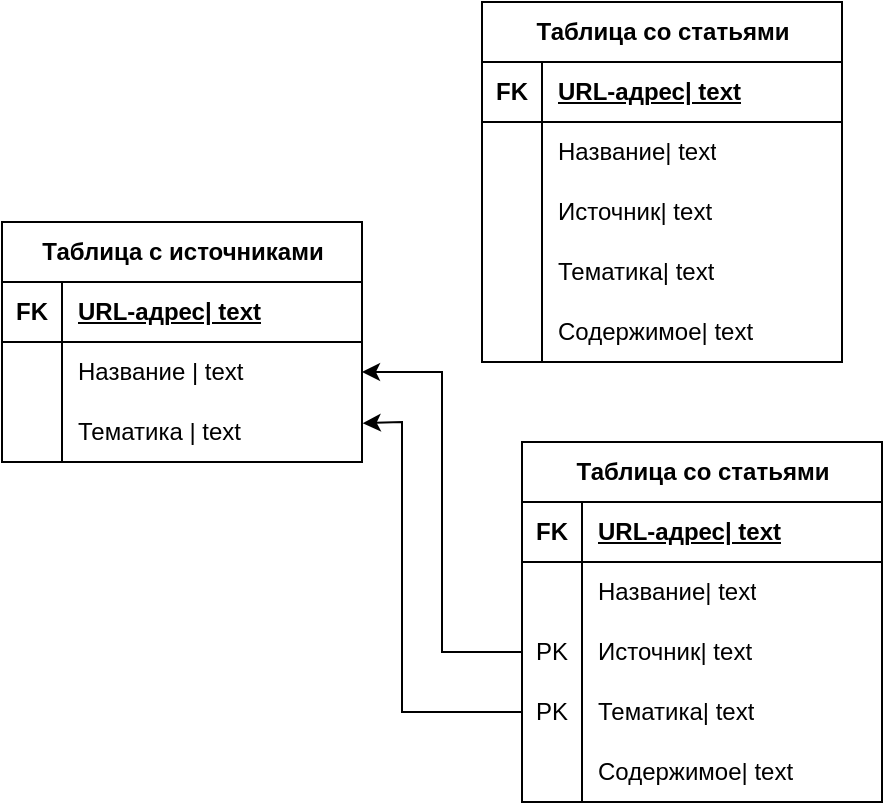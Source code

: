 <mxfile version="22.1.7" type="device">
  <diagram name="Страница — 1" id="Q-_qJqcdZbvMKC2lzRVP">
    <mxGraphModel dx="1434" dy="783" grid="1" gridSize="10" guides="1" tooltips="1" connect="1" arrows="1" fold="1" page="1" pageScale="1" pageWidth="827" pageHeight="1169" math="0" shadow="0">
      <root>
        <mxCell id="0" />
        <mxCell id="1" parent="0" />
        <mxCell id="mFltJY02m_QI7k_CXq2A-1" value="Таблица с источниками" style="shape=table;startSize=30;container=1;collapsible=1;childLayout=tableLayout;fixedRows=1;rowLines=0;fontStyle=1;align=center;resizeLast=1;html=1;" vertex="1" parent="1">
          <mxGeometry x="60" y="210" width="180" height="120" as="geometry" />
        </mxCell>
        <mxCell id="mFltJY02m_QI7k_CXq2A-2" value="" style="shape=tableRow;horizontal=0;startSize=0;swimlaneHead=0;swimlaneBody=0;fillColor=none;collapsible=0;dropTarget=0;points=[[0,0.5],[1,0.5]];portConstraint=eastwest;top=0;left=0;right=0;bottom=1;" vertex="1" parent="mFltJY02m_QI7k_CXq2A-1">
          <mxGeometry y="30" width="180" height="30" as="geometry" />
        </mxCell>
        <mxCell id="mFltJY02m_QI7k_CXq2A-3" value="FK" style="shape=partialRectangle;connectable=0;fillColor=none;top=0;left=0;bottom=0;right=0;fontStyle=1;overflow=hidden;whiteSpace=wrap;html=1;" vertex="1" parent="mFltJY02m_QI7k_CXq2A-2">
          <mxGeometry width="30" height="30" as="geometry">
            <mxRectangle width="30" height="30" as="alternateBounds" />
          </mxGeometry>
        </mxCell>
        <mxCell id="mFltJY02m_QI7k_CXq2A-4" value="URL-адрес| text" style="shape=partialRectangle;connectable=0;fillColor=none;top=0;left=0;bottom=0;right=0;align=left;spacingLeft=6;fontStyle=5;overflow=hidden;whiteSpace=wrap;html=1;" vertex="1" parent="mFltJY02m_QI7k_CXq2A-2">
          <mxGeometry x="30" width="150" height="30" as="geometry">
            <mxRectangle width="150" height="30" as="alternateBounds" />
          </mxGeometry>
        </mxCell>
        <mxCell id="mFltJY02m_QI7k_CXq2A-5" value="" style="shape=tableRow;horizontal=0;startSize=0;swimlaneHead=0;swimlaneBody=0;fillColor=none;collapsible=0;dropTarget=0;points=[[0,0.5],[1,0.5]];portConstraint=eastwest;top=0;left=0;right=0;bottom=0;" vertex="1" parent="mFltJY02m_QI7k_CXq2A-1">
          <mxGeometry y="60" width="180" height="30" as="geometry" />
        </mxCell>
        <mxCell id="mFltJY02m_QI7k_CXq2A-6" value="" style="shape=partialRectangle;connectable=0;fillColor=none;top=0;left=0;bottom=0;right=0;editable=1;overflow=hidden;whiteSpace=wrap;html=1;" vertex="1" parent="mFltJY02m_QI7k_CXq2A-5">
          <mxGeometry width="30" height="30" as="geometry">
            <mxRectangle width="30" height="30" as="alternateBounds" />
          </mxGeometry>
        </mxCell>
        <mxCell id="mFltJY02m_QI7k_CXq2A-7" value="Название | text" style="shape=partialRectangle;connectable=0;fillColor=none;top=0;left=0;bottom=0;right=0;align=left;spacingLeft=6;overflow=hidden;whiteSpace=wrap;html=1;" vertex="1" parent="mFltJY02m_QI7k_CXq2A-5">
          <mxGeometry x="30" width="150" height="30" as="geometry">
            <mxRectangle width="150" height="30" as="alternateBounds" />
          </mxGeometry>
        </mxCell>
        <mxCell id="mFltJY02m_QI7k_CXq2A-8" value="" style="shape=tableRow;horizontal=0;startSize=0;swimlaneHead=0;swimlaneBody=0;fillColor=none;collapsible=0;dropTarget=0;points=[[0,0.5],[1,0.5]];portConstraint=eastwest;top=0;left=0;right=0;bottom=0;" vertex="1" parent="mFltJY02m_QI7k_CXq2A-1">
          <mxGeometry y="90" width="180" height="30" as="geometry" />
        </mxCell>
        <mxCell id="mFltJY02m_QI7k_CXq2A-9" value="" style="shape=partialRectangle;connectable=0;fillColor=none;top=0;left=0;bottom=0;right=0;editable=1;overflow=hidden;whiteSpace=wrap;html=1;" vertex="1" parent="mFltJY02m_QI7k_CXq2A-8">
          <mxGeometry width="30" height="30" as="geometry">
            <mxRectangle width="30" height="30" as="alternateBounds" />
          </mxGeometry>
        </mxCell>
        <mxCell id="mFltJY02m_QI7k_CXq2A-10" value="Тематика | text" style="shape=partialRectangle;connectable=0;fillColor=none;top=0;left=0;bottom=0;right=0;align=left;spacingLeft=6;overflow=hidden;whiteSpace=wrap;html=1;" vertex="1" parent="mFltJY02m_QI7k_CXq2A-8">
          <mxGeometry x="30" width="150" height="30" as="geometry">
            <mxRectangle width="150" height="30" as="alternateBounds" />
          </mxGeometry>
        </mxCell>
        <mxCell id="mFltJY02m_QI7k_CXq2A-11" value="Таблица со статьями" style="shape=table;startSize=30;container=1;collapsible=1;childLayout=tableLayout;fixedRows=1;rowLines=0;fontStyle=1;align=center;resizeLast=1;html=1;" vertex="1" parent="1">
          <mxGeometry x="300" y="100" width="180" height="180" as="geometry">
            <mxRectangle x="140" y="310" width="170" height="30" as="alternateBounds" />
          </mxGeometry>
        </mxCell>
        <mxCell id="mFltJY02m_QI7k_CXq2A-12" value="" style="shape=tableRow;horizontal=0;startSize=0;swimlaneHead=0;swimlaneBody=0;fillColor=none;collapsible=0;dropTarget=0;points=[[0,0.5],[1,0.5]];portConstraint=eastwest;top=0;left=0;right=0;bottom=1;" vertex="1" parent="mFltJY02m_QI7k_CXq2A-11">
          <mxGeometry y="30" width="180" height="30" as="geometry" />
        </mxCell>
        <mxCell id="mFltJY02m_QI7k_CXq2A-13" value="FK" style="shape=partialRectangle;connectable=0;fillColor=none;top=0;left=0;bottom=0;right=0;fontStyle=1;overflow=hidden;whiteSpace=wrap;html=1;" vertex="1" parent="mFltJY02m_QI7k_CXq2A-12">
          <mxGeometry width="30" height="30" as="geometry">
            <mxRectangle width="30" height="30" as="alternateBounds" />
          </mxGeometry>
        </mxCell>
        <mxCell id="mFltJY02m_QI7k_CXq2A-14" value="URL-адрес| text" style="shape=partialRectangle;connectable=0;fillColor=none;top=0;left=0;bottom=0;right=0;align=left;spacingLeft=6;fontStyle=5;overflow=hidden;whiteSpace=wrap;html=1;" vertex="1" parent="mFltJY02m_QI7k_CXq2A-12">
          <mxGeometry x="30" width="150" height="30" as="geometry">
            <mxRectangle width="150" height="30" as="alternateBounds" />
          </mxGeometry>
        </mxCell>
        <mxCell id="mFltJY02m_QI7k_CXq2A-15" value="" style="shape=tableRow;horizontal=0;startSize=0;swimlaneHead=0;swimlaneBody=0;fillColor=none;collapsible=0;dropTarget=0;points=[[0,0.5],[1,0.5]];portConstraint=eastwest;top=0;left=0;right=0;bottom=0;" vertex="1" parent="mFltJY02m_QI7k_CXq2A-11">
          <mxGeometry y="60" width="180" height="30" as="geometry" />
        </mxCell>
        <mxCell id="mFltJY02m_QI7k_CXq2A-16" value="" style="shape=partialRectangle;connectable=0;fillColor=none;top=0;left=0;bottom=0;right=0;editable=1;overflow=hidden;whiteSpace=wrap;html=1;" vertex="1" parent="mFltJY02m_QI7k_CXq2A-15">
          <mxGeometry width="30" height="30" as="geometry">
            <mxRectangle width="30" height="30" as="alternateBounds" />
          </mxGeometry>
        </mxCell>
        <mxCell id="mFltJY02m_QI7k_CXq2A-17" value="Название| text" style="shape=partialRectangle;connectable=0;fillColor=none;top=0;left=0;bottom=0;right=0;align=left;spacingLeft=6;overflow=hidden;whiteSpace=wrap;html=1;" vertex="1" parent="mFltJY02m_QI7k_CXq2A-15">
          <mxGeometry x="30" width="150" height="30" as="geometry">
            <mxRectangle width="150" height="30" as="alternateBounds" />
          </mxGeometry>
        </mxCell>
        <mxCell id="mFltJY02m_QI7k_CXq2A-18" value="" style="shape=tableRow;horizontal=0;startSize=0;swimlaneHead=0;swimlaneBody=0;fillColor=none;collapsible=0;dropTarget=0;points=[[0,0.5],[1,0.5]];portConstraint=eastwest;top=0;left=0;right=0;bottom=0;" vertex="1" parent="mFltJY02m_QI7k_CXq2A-11">
          <mxGeometry y="90" width="180" height="30" as="geometry" />
        </mxCell>
        <mxCell id="mFltJY02m_QI7k_CXq2A-19" value="" style="shape=partialRectangle;connectable=0;fillColor=none;top=0;left=0;bottom=0;right=0;editable=1;overflow=hidden;whiteSpace=wrap;html=1;" vertex="1" parent="mFltJY02m_QI7k_CXq2A-18">
          <mxGeometry width="30" height="30" as="geometry">
            <mxRectangle width="30" height="30" as="alternateBounds" />
          </mxGeometry>
        </mxCell>
        <mxCell id="mFltJY02m_QI7k_CXq2A-20" value="Источник| text" style="shape=partialRectangle;connectable=0;fillColor=none;top=0;left=0;bottom=0;right=0;align=left;spacingLeft=6;overflow=hidden;whiteSpace=wrap;html=1;" vertex="1" parent="mFltJY02m_QI7k_CXq2A-18">
          <mxGeometry x="30" width="150" height="30" as="geometry">
            <mxRectangle width="150" height="30" as="alternateBounds" />
          </mxGeometry>
        </mxCell>
        <mxCell id="mFltJY02m_QI7k_CXq2A-21" value="" style="shape=tableRow;horizontal=0;startSize=0;swimlaneHead=0;swimlaneBody=0;fillColor=none;collapsible=0;dropTarget=0;points=[[0,0.5],[1,0.5]];portConstraint=eastwest;top=0;left=0;right=0;bottom=0;" vertex="1" parent="mFltJY02m_QI7k_CXq2A-11">
          <mxGeometry y="120" width="180" height="30" as="geometry" />
        </mxCell>
        <mxCell id="mFltJY02m_QI7k_CXq2A-22" value="" style="shape=partialRectangle;connectable=0;fillColor=none;top=0;left=0;bottom=0;right=0;editable=1;overflow=hidden;whiteSpace=wrap;html=1;" vertex="1" parent="mFltJY02m_QI7k_CXq2A-21">
          <mxGeometry width="30" height="30" as="geometry">
            <mxRectangle width="30" height="30" as="alternateBounds" />
          </mxGeometry>
        </mxCell>
        <mxCell id="mFltJY02m_QI7k_CXq2A-23" value="Тематика| text" style="shape=partialRectangle;connectable=0;fillColor=none;top=0;left=0;bottom=0;right=0;align=left;spacingLeft=6;overflow=hidden;whiteSpace=wrap;html=1;" vertex="1" parent="mFltJY02m_QI7k_CXq2A-21">
          <mxGeometry x="30" width="150" height="30" as="geometry">
            <mxRectangle width="150" height="30" as="alternateBounds" />
          </mxGeometry>
        </mxCell>
        <mxCell id="mFltJY02m_QI7k_CXq2A-24" value="" style="shape=tableRow;horizontal=0;startSize=0;swimlaneHead=0;swimlaneBody=0;fillColor=none;collapsible=0;dropTarget=0;points=[[0,0.5],[1,0.5]];portConstraint=eastwest;top=0;left=0;right=0;bottom=0;" vertex="1" parent="mFltJY02m_QI7k_CXq2A-11">
          <mxGeometry y="150" width="180" height="30" as="geometry" />
        </mxCell>
        <mxCell id="mFltJY02m_QI7k_CXq2A-25" value="" style="shape=partialRectangle;connectable=0;fillColor=none;top=0;left=0;bottom=0;right=0;editable=1;overflow=hidden;whiteSpace=wrap;html=1;" vertex="1" parent="mFltJY02m_QI7k_CXq2A-24">
          <mxGeometry width="30" height="30" as="geometry">
            <mxRectangle width="30" height="30" as="alternateBounds" />
          </mxGeometry>
        </mxCell>
        <mxCell id="mFltJY02m_QI7k_CXq2A-26" value="Содержимое| text" style="shape=partialRectangle;connectable=0;fillColor=none;top=0;left=0;bottom=0;right=0;align=left;spacingLeft=6;overflow=hidden;whiteSpace=wrap;html=1;" vertex="1" parent="mFltJY02m_QI7k_CXq2A-24">
          <mxGeometry x="30" width="150" height="30" as="geometry">
            <mxRectangle width="150" height="30" as="alternateBounds" />
          </mxGeometry>
        </mxCell>
        <mxCell id="mFltJY02m_QI7k_CXq2A-27" value="Таблица со статьями" style="shape=table;startSize=30;container=1;collapsible=1;childLayout=tableLayout;fixedRows=1;rowLines=0;fontStyle=1;align=center;resizeLast=1;html=1;" vertex="1" parent="1">
          <mxGeometry x="320" y="320" width="180" height="180" as="geometry">
            <mxRectangle x="130" y="440" width="170" height="30" as="alternateBounds" />
          </mxGeometry>
        </mxCell>
        <mxCell id="mFltJY02m_QI7k_CXq2A-28" value="" style="shape=tableRow;horizontal=0;startSize=0;swimlaneHead=0;swimlaneBody=0;fillColor=none;collapsible=0;dropTarget=0;points=[[0,0.5],[1,0.5]];portConstraint=eastwest;top=0;left=0;right=0;bottom=1;" vertex="1" parent="mFltJY02m_QI7k_CXq2A-27">
          <mxGeometry y="30" width="180" height="30" as="geometry" />
        </mxCell>
        <mxCell id="mFltJY02m_QI7k_CXq2A-29" value="FK" style="shape=partialRectangle;connectable=0;fillColor=none;top=0;left=0;bottom=0;right=0;fontStyle=1;overflow=hidden;whiteSpace=wrap;html=1;" vertex="1" parent="mFltJY02m_QI7k_CXq2A-28">
          <mxGeometry width="30" height="30" as="geometry">
            <mxRectangle width="30" height="30" as="alternateBounds" />
          </mxGeometry>
        </mxCell>
        <mxCell id="mFltJY02m_QI7k_CXq2A-30" value="URL-адрес| text" style="shape=partialRectangle;connectable=0;fillColor=none;top=0;left=0;bottom=0;right=0;align=left;spacingLeft=6;fontStyle=5;overflow=hidden;whiteSpace=wrap;html=1;" vertex="1" parent="mFltJY02m_QI7k_CXq2A-28">
          <mxGeometry x="30" width="150" height="30" as="geometry">
            <mxRectangle width="150" height="30" as="alternateBounds" />
          </mxGeometry>
        </mxCell>
        <mxCell id="mFltJY02m_QI7k_CXq2A-31" value="" style="shape=tableRow;horizontal=0;startSize=0;swimlaneHead=0;swimlaneBody=0;fillColor=none;collapsible=0;dropTarget=0;points=[[0,0.5],[1,0.5]];portConstraint=eastwest;top=0;left=0;right=0;bottom=0;" vertex="1" parent="mFltJY02m_QI7k_CXq2A-27">
          <mxGeometry y="60" width="180" height="30" as="geometry" />
        </mxCell>
        <mxCell id="mFltJY02m_QI7k_CXq2A-32" value="" style="shape=partialRectangle;connectable=0;fillColor=none;top=0;left=0;bottom=0;right=0;editable=1;overflow=hidden;whiteSpace=wrap;html=1;" vertex="1" parent="mFltJY02m_QI7k_CXq2A-31">
          <mxGeometry width="30" height="30" as="geometry">
            <mxRectangle width="30" height="30" as="alternateBounds" />
          </mxGeometry>
        </mxCell>
        <mxCell id="mFltJY02m_QI7k_CXq2A-33" value="Название| text" style="shape=partialRectangle;connectable=0;fillColor=none;top=0;left=0;bottom=0;right=0;align=left;spacingLeft=6;overflow=hidden;whiteSpace=wrap;html=1;" vertex="1" parent="mFltJY02m_QI7k_CXq2A-31">
          <mxGeometry x="30" width="150" height="30" as="geometry">
            <mxRectangle width="150" height="30" as="alternateBounds" />
          </mxGeometry>
        </mxCell>
        <mxCell id="mFltJY02m_QI7k_CXq2A-34" value="" style="shape=tableRow;horizontal=0;startSize=0;swimlaneHead=0;swimlaneBody=0;fillColor=none;collapsible=0;dropTarget=0;points=[[0,0.5],[1,0.5]];portConstraint=eastwest;top=0;left=0;right=0;bottom=0;" vertex="1" parent="mFltJY02m_QI7k_CXq2A-27">
          <mxGeometry y="90" width="180" height="30" as="geometry" />
        </mxCell>
        <mxCell id="mFltJY02m_QI7k_CXq2A-35" value="PK" style="shape=partialRectangle;connectable=0;fillColor=none;top=0;left=0;bottom=0;right=0;editable=1;overflow=hidden;whiteSpace=wrap;html=1;" vertex="1" parent="mFltJY02m_QI7k_CXq2A-34">
          <mxGeometry width="30" height="30" as="geometry">
            <mxRectangle width="30" height="30" as="alternateBounds" />
          </mxGeometry>
        </mxCell>
        <mxCell id="mFltJY02m_QI7k_CXq2A-36" value="Источник| text" style="shape=partialRectangle;connectable=0;fillColor=none;top=0;left=0;bottom=0;right=0;align=left;spacingLeft=6;overflow=hidden;whiteSpace=wrap;html=1;" vertex="1" parent="mFltJY02m_QI7k_CXq2A-34">
          <mxGeometry x="30" width="150" height="30" as="geometry">
            <mxRectangle width="150" height="30" as="alternateBounds" />
          </mxGeometry>
        </mxCell>
        <mxCell id="mFltJY02m_QI7k_CXq2A-37" value="" style="shape=tableRow;horizontal=0;startSize=0;swimlaneHead=0;swimlaneBody=0;fillColor=none;collapsible=0;dropTarget=0;points=[[0,0.5],[1,0.5]];portConstraint=eastwest;top=0;left=0;right=0;bottom=0;" vertex="1" parent="mFltJY02m_QI7k_CXq2A-27">
          <mxGeometry y="120" width="180" height="30" as="geometry" />
        </mxCell>
        <mxCell id="mFltJY02m_QI7k_CXq2A-38" value="PK" style="shape=partialRectangle;connectable=0;fillColor=none;top=0;left=0;bottom=0;right=0;editable=1;overflow=hidden;whiteSpace=wrap;html=1;" vertex="1" parent="mFltJY02m_QI7k_CXq2A-37">
          <mxGeometry width="30" height="30" as="geometry">
            <mxRectangle width="30" height="30" as="alternateBounds" />
          </mxGeometry>
        </mxCell>
        <mxCell id="mFltJY02m_QI7k_CXq2A-39" value="Тематика| text" style="shape=partialRectangle;connectable=0;fillColor=none;top=0;left=0;bottom=0;right=0;align=left;spacingLeft=6;overflow=hidden;whiteSpace=wrap;html=1;" vertex="1" parent="mFltJY02m_QI7k_CXq2A-37">
          <mxGeometry x="30" width="150" height="30" as="geometry">
            <mxRectangle width="150" height="30" as="alternateBounds" />
          </mxGeometry>
        </mxCell>
        <mxCell id="mFltJY02m_QI7k_CXq2A-40" value="" style="shape=tableRow;horizontal=0;startSize=0;swimlaneHead=0;swimlaneBody=0;fillColor=none;collapsible=0;dropTarget=0;points=[[0,0.5],[1,0.5]];portConstraint=eastwest;top=0;left=0;right=0;bottom=0;" vertex="1" parent="mFltJY02m_QI7k_CXq2A-27">
          <mxGeometry y="150" width="180" height="30" as="geometry" />
        </mxCell>
        <mxCell id="mFltJY02m_QI7k_CXq2A-41" value="" style="shape=partialRectangle;connectable=0;fillColor=none;top=0;left=0;bottom=0;right=0;editable=1;overflow=hidden;whiteSpace=wrap;html=1;" vertex="1" parent="mFltJY02m_QI7k_CXq2A-40">
          <mxGeometry width="30" height="30" as="geometry">
            <mxRectangle width="30" height="30" as="alternateBounds" />
          </mxGeometry>
        </mxCell>
        <mxCell id="mFltJY02m_QI7k_CXq2A-42" value="Содержимое| text" style="shape=partialRectangle;connectable=0;fillColor=none;top=0;left=0;bottom=0;right=0;align=left;spacingLeft=6;overflow=hidden;whiteSpace=wrap;html=1;" vertex="1" parent="mFltJY02m_QI7k_CXq2A-40">
          <mxGeometry x="30" width="150" height="30" as="geometry">
            <mxRectangle width="150" height="30" as="alternateBounds" />
          </mxGeometry>
        </mxCell>
        <mxCell id="mFltJY02m_QI7k_CXq2A-43" value="" style="endArrow=classic;html=1;rounded=0;exitX=0;exitY=0.5;exitDx=0;exitDy=0;entryX=1;entryY=0.5;entryDx=0;entryDy=0;" edge="1" parent="1" source="mFltJY02m_QI7k_CXq2A-34" target="mFltJY02m_QI7k_CXq2A-5">
          <mxGeometry width="50" height="50" relative="1" as="geometry">
            <mxPoint x="550" y="330" as="sourcePoint" />
            <mxPoint x="600" y="280" as="targetPoint" />
            <Array as="points">
              <mxPoint x="280" y="425" />
              <mxPoint x="280" y="285" />
            </Array>
          </mxGeometry>
        </mxCell>
        <mxCell id="mFltJY02m_QI7k_CXq2A-44" value="" style="endArrow=classic;html=1;rounded=0;exitX=0;exitY=0.5;exitDx=0;exitDy=0;entryX=1.002;entryY=0.353;entryDx=0;entryDy=0;entryPerimeter=0;" edge="1" parent="1" source="mFltJY02m_QI7k_CXq2A-37" target="mFltJY02m_QI7k_CXq2A-8">
          <mxGeometry width="50" height="50" relative="1" as="geometry">
            <mxPoint x="320" y="460" as="sourcePoint" />
            <mxPoint x="240" y="320" as="targetPoint" />
            <Array as="points">
              <mxPoint x="260" y="455" />
              <mxPoint x="260" y="390" />
              <mxPoint x="260" y="310" />
            </Array>
          </mxGeometry>
        </mxCell>
      </root>
    </mxGraphModel>
  </diagram>
</mxfile>
